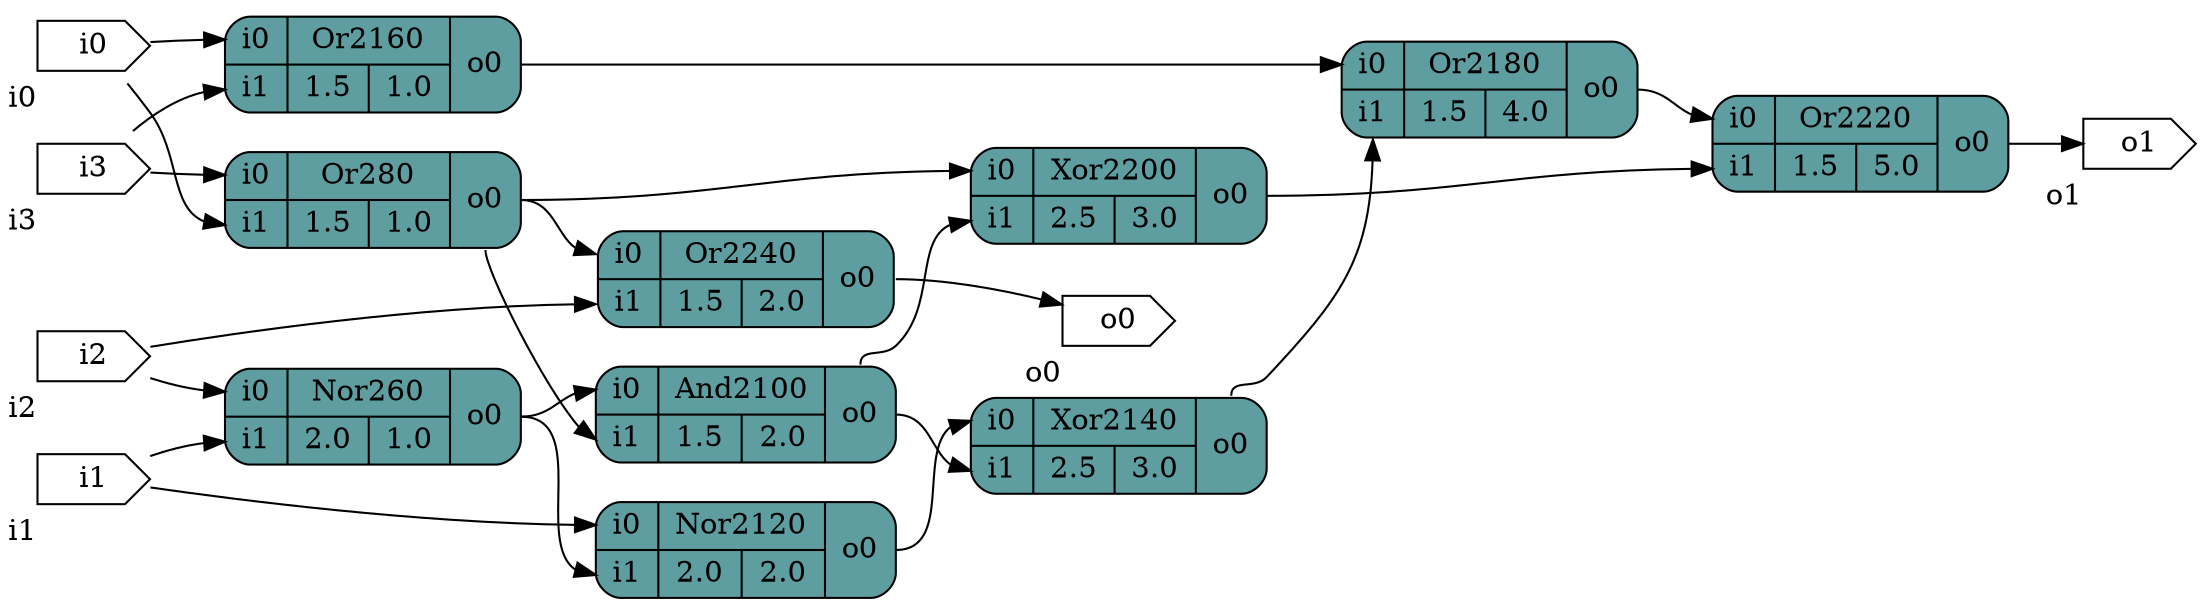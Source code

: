 digraph test {
		graph [rankdir = LR];
		Nor260[shape=record; style="rounded,filled"; fillcolor=cadetblue; label="{{<i0>i0|<i1>i1}|{Nor260|{2.0|1.0}}|{<o0>o0}}"]
		Or280[shape=record; style="rounded,filled"; fillcolor=cadetblue; label="{{<i0>i0|<i1>i1}|{Or280|{1.5|1.0}}|{<o0>o0}}"]
		And2100[shape=record; style="rounded,filled"; fillcolor=cadetblue; label="{{<i0>i0|<i1>i1}|{And2100|{1.5|2.0}}|{<o0>o0}}"]
		Nor2120[shape=record; style="rounded,filled"; fillcolor=cadetblue; label="{{<i0>i0|<i1>i1}|{Nor2120|{2.0|2.0}}|{<o0>o0}}"]
		Xor2140[shape=record; style="rounded,filled"; fillcolor=cadetblue; label="{{<i0>i0|<i1>i1}|{Xor2140|{2.5|3.0}}|{<o0>o0}}"]
		Or2160[shape=record; style="rounded,filled"; fillcolor=cadetblue; label="{{<i0>i0|<i1>i1}|{Or2160|{1.5|1.0}}|{<o0>o0}}"]
		Or2180[shape=record; style="rounded,filled"; fillcolor=cadetblue; label="{{<i0>i0|<i1>i1}|{Or2180|{1.5|4.0}}|{<o0>o0}}"]
		Xor2200[shape=record; style="rounded,filled"; fillcolor=cadetblue; label="{{<i0>i0|<i1>i1}|{Xor2200|{2.5|3.0}}|{<o0>o0}}"]
		Or2220[shape=record; style="rounded,filled"; fillcolor=cadetblue; label="{{<i0>i0|<i1>i1}|{Or2220|{1.5|5.0}}|{<o0>o0}}"]
		Or2240[shape=record; style="rounded,filled"; fillcolor=cadetblue; label="{{<i0>i0|<i1>i1}|{Or2240|{1.5|2.0}}|{<o0>o0}}"]
		i0[shape=cds,xlabel="i0"]
		i1[shape=cds,xlabel="i1"]
		i2[shape=cds,xlabel="i2"]
		i3[shape=cds,xlabel="i3"]
		o0[shape=cds,xlabel="o0"]
		o1[shape=cds,xlabel="o1"]
		i0 -> Or280:i1;
		i0 -> Or2160:i0;
		i1 -> Nor260:i1;
		i1 -> Nor2120:i0;
		i2 -> Nor260:i0;
		i2 -> Or2240:i1;
		i3 -> Or280:i0;
		i3 -> Or2160:i1;
		Nor260:o0 -> And2100:i0;
		Nor260:o0 -> Nor2120:i1;
		Or280:o0 -> And2100:i1;
		Or280:o0 -> Xor2200:i0;
		Or280:o0 -> Or2240:i0;
		And2100:o0 -> Xor2140:i1;
		And2100:o0 -> Xor2200:i1;
		Nor2120:o0 -> Xor2140:i0;
		Xor2140:o0 -> Or2180:i1;
		Or2160:o0 -> Or2180:i0;
		Or2180:o0 -> Or2220:i0;
		Xor2200:o0 -> Or2220:i1;
		Or2220:o0 -> o1;
		Or2240:o0 -> o0;
}

